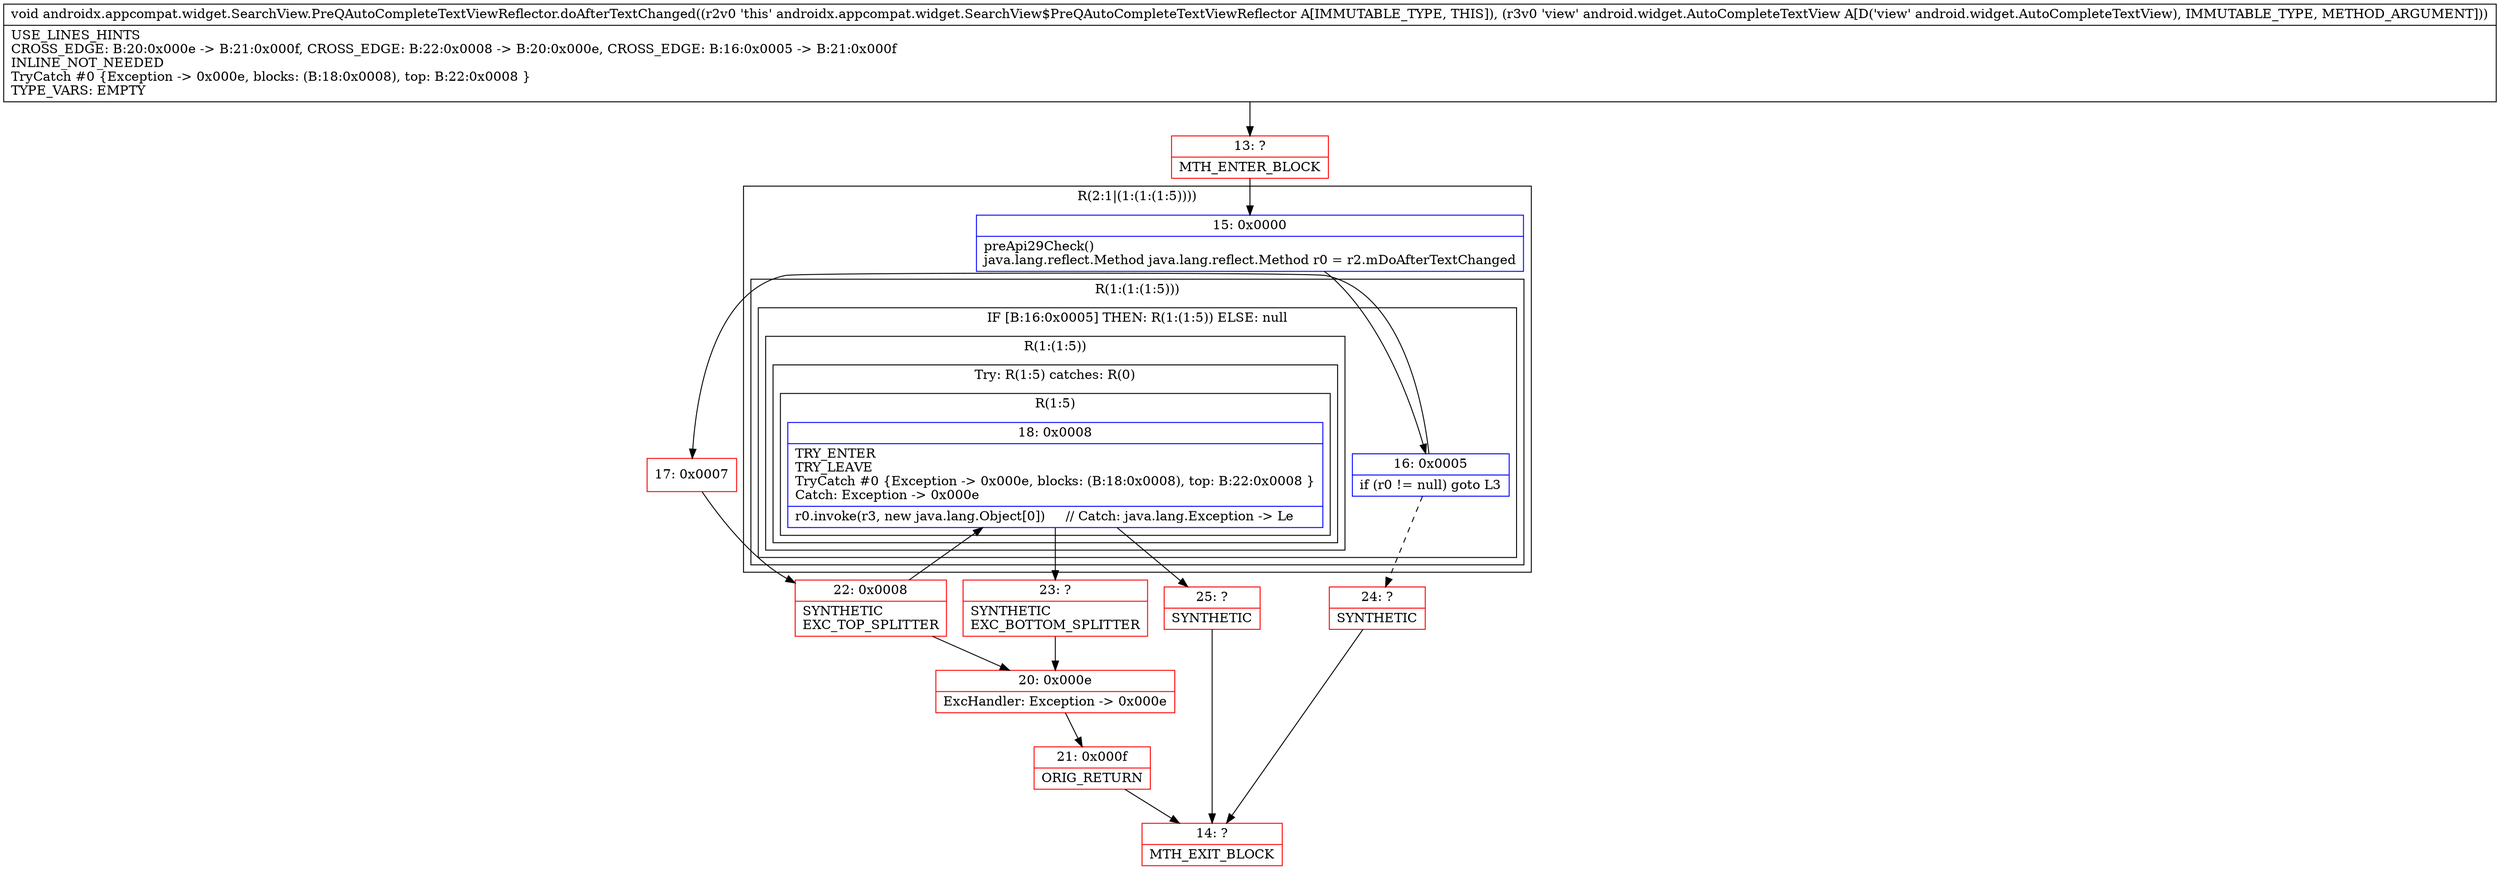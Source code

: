 digraph "CFG forandroidx.appcompat.widget.SearchView.PreQAutoCompleteTextViewReflector.doAfterTextChanged(Landroid\/widget\/AutoCompleteTextView;)V" {
subgraph cluster_Region_1071284849 {
label = "R(2:1|(1:(1:(1:5))))";
node [shape=record,color=blue];
Node_15 [shape=record,label="{15\:\ 0x0000|preApi29Check()\ljava.lang.reflect.Method java.lang.reflect.Method r0 = r2.mDoAfterTextChanged\l}"];
subgraph cluster_Region_1858565742 {
label = "R(1:(1:(1:5)))";
node [shape=record,color=blue];
subgraph cluster_IfRegion_869422870 {
label = "IF [B:16:0x0005] THEN: R(1:(1:5)) ELSE: null";
node [shape=record,color=blue];
Node_16 [shape=record,label="{16\:\ 0x0005|if (r0 != null) goto L3\l}"];
subgraph cluster_Region_1897279086 {
label = "R(1:(1:5))";
node [shape=record,color=blue];
subgraph cluster_TryCatchRegion_323182591 {
label = "Try: R(1:5) catches: R(0)";
node [shape=record,color=blue];
subgraph cluster_Region_368062801 {
label = "R(1:5)";
node [shape=record,color=blue];
Node_18 [shape=record,label="{18\:\ 0x0008|TRY_ENTER\lTRY_LEAVE\lTryCatch #0 \{Exception \-\> 0x000e, blocks: (B:18:0x0008), top: B:22:0x0008 \}\lCatch: Exception \-\> 0x000e\l|r0.invoke(r3, new java.lang.Object[0])     \/\/ Catch: java.lang.Exception \-\> Le\l}"];
}
subgraph cluster_Region_494516174 {
label = "R(0) | ExcHandler: Exception \-\> 0x000e\l";
node [shape=record,color=blue];
}
}
}
}
}
}
subgraph cluster_Region_494516174 {
label = "R(0) | ExcHandler: Exception \-\> 0x000e\l";
node [shape=record,color=blue];
}
Node_13 [shape=record,color=red,label="{13\:\ ?|MTH_ENTER_BLOCK\l}"];
Node_17 [shape=record,color=red,label="{17\:\ 0x0007}"];
Node_22 [shape=record,color=red,label="{22\:\ 0x0008|SYNTHETIC\lEXC_TOP_SPLITTER\l}"];
Node_23 [shape=record,color=red,label="{23\:\ ?|SYNTHETIC\lEXC_BOTTOM_SPLITTER\l}"];
Node_25 [shape=record,color=red,label="{25\:\ ?|SYNTHETIC\l}"];
Node_14 [shape=record,color=red,label="{14\:\ ?|MTH_EXIT_BLOCK\l}"];
Node_20 [shape=record,color=red,label="{20\:\ 0x000e|ExcHandler: Exception \-\> 0x000e\l}"];
Node_21 [shape=record,color=red,label="{21\:\ 0x000f|ORIG_RETURN\l}"];
Node_24 [shape=record,color=red,label="{24\:\ ?|SYNTHETIC\l}"];
MethodNode[shape=record,label="{void androidx.appcompat.widget.SearchView.PreQAutoCompleteTextViewReflector.doAfterTextChanged((r2v0 'this' androidx.appcompat.widget.SearchView$PreQAutoCompleteTextViewReflector A[IMMUTABLE_TYPE, THIS]), (r3v0 'view' android.widget.AutoCompleteTextView A[D('view' android.widget.AutoCompleteTextView), IMMUTABLE_TYPE, METHOD_ARGUMENT]))  | USE_LINES_HINTS\lCROSS_EDGE: B:20:0x000e \-\> B:21:0x000f, CROSS_EDGE: B:22:0x0008 \-\> B:20:0x000e, CROSS_EDGE: B:16:0x0005 \-\> B:21:0x000f\lINLINE_NOT_NEEDED\lTryCatch #0 \{Exception \-\> 0x000e, blocks: (B:18:0x0008), top: B:22:0x0008 \}\lTYPE_VARS: EMPTY\l}"];
MethodNode -> Node_13;Node_15 -> Node_16;
Node_16 -> Node_17;
Node_16 -> Node_24[style=dashed];
Node_18 -> Node_23;
Node_18 -> Node_25;
Node_13 -> Node_15;
Node_17 -> Node_22;
Node_22 -> Node_18;
Node_22 -> Node_20;
Node_23 -> Node_20;
Node_25 -> Node_14;
Node_20 -> Node_21;
Node_21 -> Node_14;
Node_24 -> Node_14;
}

